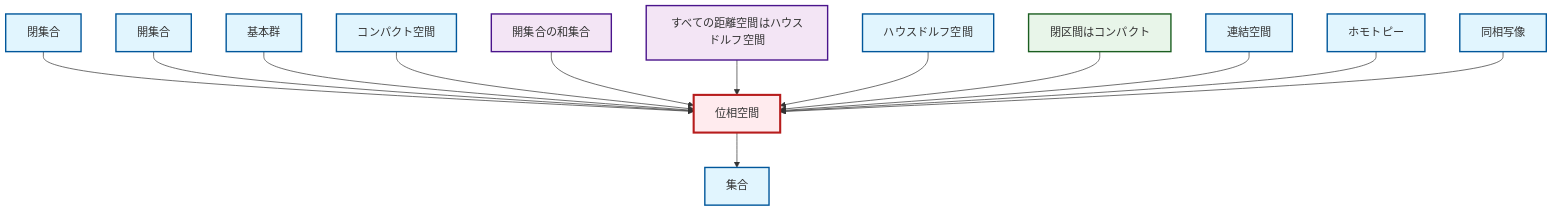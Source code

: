 graph TD
    classDef definition fill:#e1f5fe,stroke:#01579b,stroke-width:2px
    classDef theorem fill:#f3e5f5,stroke:#4a148c,stroke-width:2px
    classDef axiom fill:#fff3e0,stroke:#e65100,stroke-width:2px
    classDef example fill:#e8f5e9,stroke:#1b5e20,stroke-width:2px
    classDef current fill:#ffebee,stroke:#b71c1c,stroke-width:3px
    def-open-set["開集合"]:::definition
    ex-closed-interval-compact["閉区間はコンパクト"]:::example
    def-homotopy["ホモトピー"]:::definition
    thm-union-open-sets["開集合の和集合"]:::theorem
    def-hausdorff["ハウスドルフ空間"]:::definition
    def-compact["コンパクト空間"]:::definition
    def-set["集合"]:::definition
    thm-metric-hausdorff["すべての距離空間はハウスドルフ空間"]:::theorem
    def-closed-set["閉集合"]:::definition
    def-homeomorphism["同相写像"]:::definition
    def-fundamental-group["基本群"]:::definition
    def-connected["連結空間"]:::definition
    def-topological-space["位相空間"]:::definition
    def-closed-set --> def-topological-space
    def-open-set --> def-topological-space
    def-fundamental-group --> def-topological-space
    def-compact --> def-topological-space
    def-topological-space --> def-set
    thm-union-open-sets --> def-topological-space
    thm-metric-hausdorff --> def-topological-space
    def-hausdorff --> def-topological-space
    ex-closed-interval-compact --> def-topological-space
    def-connected --> def-topological-space
    def-homotopy --> def-topological-space
    def-homeomorphism --> def-topological-space
    class def-topological-space current